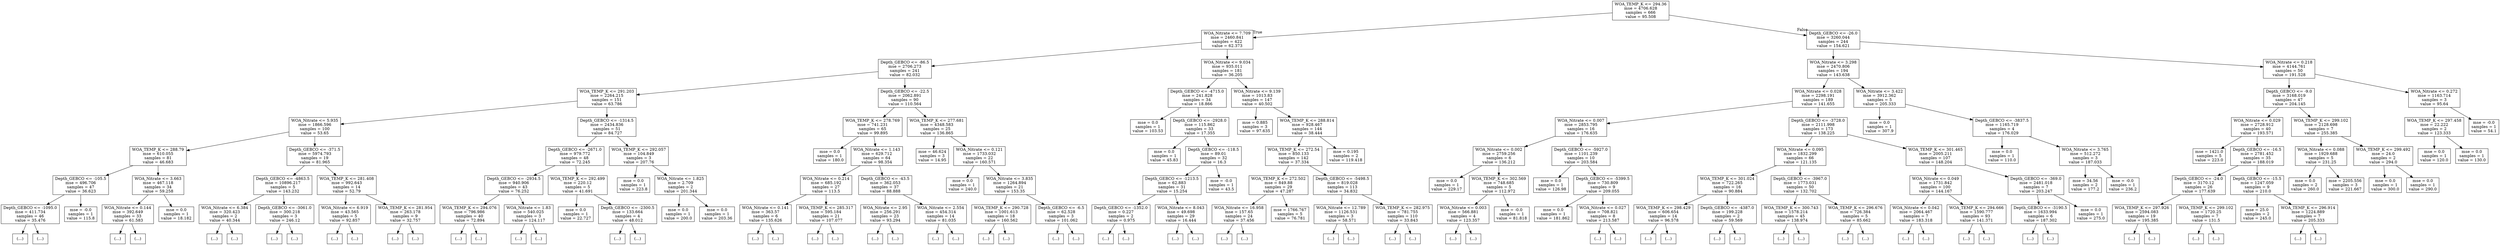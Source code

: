 digraph Tree {
node [shape=box] ;
0 [label="WOA_TEMP_K <= 294.36\nmse = 4706.628\nsamples = 666\nvalue = 95.508"] ;
1 [label="WOA_Nitrate <= 7.709\nmse = 2460.841\nsamples = 422\nvalue = 62.373"] ;
0 -> 1 [labeldistance=2.5, labelangle=45, headlabel="True"] ;
2 [label="Depth_GEBCO <= -86.5\nmse = 2706.273\nsamples = 241\nvalue = 82.032"] ;
1 -> 2 ;
3 [label="WOA_TEMP_K <= 291.203\nmse = 2264.215\nsamples = 151\nvalue = 63.786"] ;
2 -> 3 ;
4 [label="WOA_Nitrate <= 5.935\nmse = 1866.596\nsamples = 100\nvalue = 53.65"] ;
3 -> 4 ;
5 [label="WOA_TEMP_K <= 288.79\nmse = 610.055\nsamples = 81\nvalue = 46.683"] ;
4 -> 5 ;
6 [label="Depth_GEBCO <= -105.5\nmse = 496.706\nsamples = 47\nvalue = 36.623"] ;
5 -> 6 ;
7 [label="Depth_GEBCO <= -1095.0\nmse = 411.734\nsamples = 46\nvalue = 35.476"] ;
6 -> 7 ;
8 [label="(...)"] ;
7 -> 8 ;
45 [label="(...)"] ;
7 -> 45 ;
78 [label="mse = -0.0\nsamples = 1\nvalue = 115.8"] ;
6 -> 78 ;
79 [label="WOA_Nitrate <= 3.663\nmse = 467.118\nsamples = 34\nvalue = 59.258"] ;
5 -> 79 ;
80 [label="WOA_Nitrate <= 0.144\nmse = 392.649\nsamples = 33\nvalue = 61.583"] ;
79 -> 80 ;
81 [label="(...)"] ;
80 -> 81 ;
84 [label="(...)"] ;
80 -> 84 ;
131 [label="mse = 0.0\nsamples = 1\nvalue = 18.182"] ;
79 -> 131 ;
132 [label="Depth_GEBCO <= -371.5\nmse = 5974.793\nsamples = 19\nvalue = 81.965"] ;
4 -> 132 ;
133 [label="Depth_GEBCO <= -4863.5\nmse = 10896.217\nsamples = 5\nvalue = 143.232"] ;
132 -> 133 ;
134 [label="WOA_Nitrate <= 6.384\nmse = 320.423\nsamples = 2\nvalue = 40.344"] ;
133 -> 134 ;
135 [label="(...)"] ;
134 -> 135 ;
136 [label="(...)"] ;
134 -> 136 ;
137 [label="Depth_GEBCO <= -3061.0\nmse = 300.218\nsamples = 3\nvalue = 246.12"] ;
133 -> 137 ;
138 [label="(...)"] ;
137 -> 138 ;
139 [label="(...)"] ;
137 -> 139 ;
142 [label="WOA_TEMP_K <= 281.408\nmse = 992.643\nsamples = 14\nvalue = 52.79"] ;
132 -> 142 ;
143 [label="WOA_Nitrate <= 6.919\nmse = 43.565\nsamples = 5\nvalue = 92.857"] ;
142 -> 143 ;
144 [label="(...)"] ;
143 -> 144 ;
147 [label="(...)"] ;
143 -> 147 ;
152 [label="WOA_TEMP_K <= 281.954\nmse = 263.178\nsamples = 9\nvalue = 32.757"] ;
142 -> 152 ;
153 [label="(...)"] ;
152 -> 153 ;
156 [label="(...)"] ;
152 -> 156 ;
165 [label="Depth_GEBCO <= -1314.5\nmse = 2434.836\nsamples = 51\nvalue = 84.727"] ;
3 -> 165 ;
166 [label="Depth_GEBCO <= -2671.0\nmse = 979.772\nsamples = 48\nvalue = 72.245"] ;
165 -> 166 ;
167 [label="Depth_GEBCO <= -2934.5\nmse = 940.906\nsamples = 43\nvalue = 76.252"] ;
166 -> 167 ;
168 [label="WOA_TEMP_K <= 294.076\nmse = 796.986\nsamples = 40\nvalue = 72.894"] ;
167 -> 168 ;
169 [label="(...)"] ;
168 -> 169 ;
230 [label="(...)"] ;
168 -> 230 ;
237 [label="WOA_Nitrate <= 1.83\nmse = 540.025\nsamples = 3\nvalue = 124.117"] ;
167 -> 237 ;
238 [label="(...)"] ;
237 -> 238 ;
239 [label="(...)"] ;
237 -> 239 ;
240 [label="WOA_TEMP_K <= 292.499\nmse = 220.12\nsamples = 5\nvalue = 41.691"] ;
166 -> 240 ;
241 [label="mse = 0.0\nsamples = 1\nvalue = 22.727"] ;
240 -> 241 ;
242 [label="Depth_GEBCO <= -2300.5\nmse = 133.664\nsamples = 4\nvalue = 48.012"] ;
240 -> 242 ;
243 [label="(...)"] ;
242 -> 243 ;
244 [label="(...)"] ;
242 -> 244 ;
247 [label="WOA_TEMP_K <= 292.057\nmse = 104.849\nsamples = 3\nvalue = 207.76"] ;
165 -> 247 ;
248 [label="mse = 0.0\nsamples = 1\nvalue = 223.8"] ;
247 -> 248 ;
249 [label="WOA_Nitrate <= 1.825\nmse = 2.709\nsamples = 2\nvalue = 201.344"] ;
247 -> 249 ;
250 [label="mse = 0.0\nsamples = 1\nvalue = 200.0"] ;
249 -> 250 ;
251 [label="mse = 0.0\nsamples = 1\nvalue = 203.36"] ;
249 -> 251 ;
252 [label="Depth_GEBCO <= -22.5\nmse = 2062.891\nsamples = 90\nvalue = 110.564"] ;
2 -> 252 ;
253 [label="WOA_TEMP_K <= 278.769\nmse = 741.231\nsamples = 65\nvalue = 99.895"] ;
252 -> 253 ;
254 [label="mse = 0.0\nsamples = 1\nvalue = 180.0"] ;
253 -> 254 ;
255 [label="WOA_Nitrate <= 1.143\nmse = 629.712\nsamples = 64\nvalue = 98.354"] ;
253 -> 255 ;
256 [label="WOA_Nitrate <= 0.214\nmse = 685.192\nsamples = 27\nvalue = 113.5"] ;
255 -> 256 ;
257 [label="WOA_Nitrate <= 0.141\nmse = 363.57\nsamples = 6\nvalue = 135.626"] ;
256 -> 257 ;
258 [label="(...)"] ;
257 -> 258 ;
261 [label="(...)"] ;
257 -> 261 ;
262 [label="WOA_TEMP_K <= 285.317\nmse = 595.184\nsamples = 21\nvalue = 107.077"] ;
256 -> 262 ;
263 [label="(...)"] ;
262 -> 263 ;
264 [label="(...)"] ;
262 -> 264 ;
291 [label="Depth_GEBCO <= -43.5\nmse = 362.053\nsamples = 37\nvalue = 88.888"] ;
255 -> 291 ;
292 [label="WOA_Nitrate <= 2.95\nmse = 256.291\nsamples = 23\nvalue = 93.294"] ;
291 -> 292 ;
293 [label="(...)"] ;
292 -> 293 ;
298 [label="(...)"] ;
292 -> 298 ;
319 [label="WOA_Nitrate <= 2.554\nmse = 454.314\nsamples = 14\nvalue = 81.035"] ;
291 -> 319 ;
320 [label="(...)"] ;
319 -> 320 ;
329 [label="(...)"] ;
319 -> 329 ;
346 [label="WOA_TEMP_K <= 277.681\nmse = 4348.583\nsamples = 25\nvalue = 136.865"] ;
252 -> 346 ;
347 [label="mse = 46.624\nsamples = 3\nvalue = 14.95"] ;
346 -> 347 ;
348 [label="WOA_Nitrate <= 0.121\nmse = 1733.032\nsamples = 22\nvalue = 160.571"] ;
346 -> 348 ;
349 [label="mse = 0.0\nsamples = 1\nvalue = 240.0"] ;
348 -> 349 ;
350 [label="WOA_Nitrate <= 3.835\nmse = 1264.894\nsamples = 21\nvalue = 153.35"] ;
348 -> 350 ;
351 [label="WOA_TEMP_K <= 290.728\nmse = 1001.613\nsamples = 18\nvalue = 160.562"] ;
350 -> 351 ;
352 [label="(...)"] ;
351 -> 352 ;
367 [label="(...)"] ;
351 -> 367 ;
382 [label="Depth_GEBCO <= -6.5\nmse = 62.528\nsamples = 3\nvalue = 101.062"] ;
350 -> 382 ;
383 [label="(...)"] ;
382 -> 383 ;
386 [label="(...)"] ;
382 -> 386 ;
387 [label="WOA_Nitrate <= 9.034\nmse = 935.011\nsamples = 181\nvalue = 36.205"] ;
1 -> 387 ;
388 [label="Depth_GEBCO <= -4715.0\nmse = 241.828\nsamples = 34\nvalue = 18.866"] ;
387 -> 388 ;
389 [label="mse = 0.0\nsamples = 1\nvalue = 103.53"] ;
388 -> 389 ;
390 [label="Depth_GEBCO <= -2928.0\nmse = 115.862\nsamples = 33\nvalue = 17.355"] ;
388 -> 390 ;
391 [label="mse = 0.0\nsamples = 1\nvalue = 45.83"] ;
390 -> 391 ;
392 [label="Depth_GEBCO <= -118.5\nmse = 89.01\nsamples = 32\nvalue = 16.3"] ;
390 -> 392 ;
393 [label="Depth_GEBCO <= -1213.5\nmse = 62.883\nsamples = 31\nvalue = 15.254"] ;
392 -> 393 ;
394 [label="Depth_GEBCO <= -1352.0\nmse = 0.227\nsamples = 2\nvalue = 0.975"] ;
393 -> 394 ;
395 [label="(...)"] ;
394 -> 395 ;
396 [label="(...)"] ;
394 -> 396 ;
397 [label="WOA_Nitrate <= 8.043\nmse = 49.698\nsamples = 29\nvalue = 16.444"] ;
393 -> 397 ;
398 [label="(...)"] ;
397 -> 398 ;
399 [label="(...)"] ;
397 -> 399 ;
420 [label="mse = -0.0\nsamples = 1\nvalue = 43.5"] ;
392 -> 420 ;
421 [label="WOA_Nitrate <= 9.139\nmse = 1013.83\nsamples = 147\nvalue = 40.502"] ;
387 -> 421 ;
422 [label="mse = 0.885\nsamples = 3\nvalue = 97.635"] ;
421 -> 422 ;
423 [label="WOA_TEMP_K <= 288.814\nmse = 928.467\nsamples = 144\nvalue = 38.444"] ;
421 -> 423 ;
424 [label="WOA_TEMP_K <= 272.54\nmse = 850.133\nsamples = 142\nvalue = 37.334"] ;
423 -> 424 ;
425 [label="WOA_TEMP_K <= 272.502\nmse = 849.88\nsamples = 29\nvalue = 47.287"] ;
424 -> 425 ;
426 [label="WOA_Nitrate <= 16.958\nmse = 157.65\nsamples = 24\nvalue = 37.456"] ;
425 -> 426 ;
427 [label="(...)"] ;
426 -> 427 ;
430 [label="(...)"] ;
426 -> 430 ;
463 [label="mse = 1766.767\nsamples = 5\nvalue = 76.781"] ;
425 -> 463 ;
464 [label="Depth_GEBCO <= -5498.5\nmse = 819.028\nsamples = 113\nvalue = 34.832"] ;
424 -> 464 ;
465 [label="WOA_Nitrate <= 12.789\nmse = 1126.531\nsamples = 3\nvalue = 58.571"] ;
464 -> 465 ;
466 [label="(...)"] ;
465 -> 466 ;
469 [label="(...)"] ;
465 -> 469 ;
470 [label="WOA_TEMP_K <= 282.975\nmse = 781.755\nsamples = 110\nvalue = 33.843"] ;
464 -> 470 ;
471 [label="(...)"] ;
470 -> 471 ;
640 [label="(...)"] ;
470 -> 640 ;
645 [label="mse = 0.195\nsamples = 2\nvalue = 119.418"] ;
423 -> 645 ;
646 [label="Depth_GEBCO <= -26.0\nmse = 3260.044\nsamples = 244\nvalue = 154.621"] ;
0 -> 646 [labeldistance=2.5, labelangle=-45, headlabel="False"] ;
647 [label="WOA_Nitrate <= 3.298\nmse = 2470.806\nsamples = 194\nvalue = 143.638"] ;
646 -> 647 ;
648 [label="WOA_Nitrate <= 0.028\nmse = 2298.191\nsamples = 189\nvalue = 141.655"] ;
647 -> 648 ;
649 [label="WOA_Nitrate <= 0.007\nmse = 2853.795\nsamples = 16\nvalue = 176.635"] ;
648 -> 649 ;
650 [label="WOA_Nitrate <= 0.002\nmse = 2759.256\nsamples = 6\nvalue = 136.212"] ;
649 -> 650 ;
651 [label="mse = 0.0\nsamples = 1\nvalue = 229.17"] ;
650 -> 651 ;
652 [label="WOA_TEMP_K <= 302.569\nmse = 748.685\nsamples = 5\nvalue = 112.972"] ;
650 -> 652 ;
653 [label="WOA_Nitrate <= 0.003\nmse = 566.881\nsamples = 4\nvalue = 123.357"] ;
652 -> 653 ;
654 [label="(...)"] ;
653 -> 654 ;
655 [label="(...)"] ;
653 -> 655 ;
660 [label="mse = -0.0\nsamples = 1\nvalue = 81.818"] ;
652 -> 660 ;
661 [label="Depth_GEBCO <= -5927.0\nmse = 1101.239\nsamples = 10\nvalue = 203.584"] ;
649 -> 661 ;
662 [label="mse = 0.0\nsamples = 1\nvalue = 126.98"] ;
661 -> 662 ;
663 [label="Depth_GEBCO <= -5399.5\nmse = 730.809\nsamples = 9\nvalue = 209.055"] ;
661 -> 663 ;
664 [label="mse = 0.0\nsamples = 1\nvalue = 181.862"] ;
663 -> 664 ;
665 [label="WOA_Nitrate <= 0.027\nmse = 708.821\nsamples = 8\nvalue = 213.587"] ;
663 -> 665 ;
666 [label="(...)"] ;
665 -> 666 ;
673 [label="(...)"] ;
665 -> 673 ;
674 [label="Depth_GEBCO <= -3728.0\nmse = 2111.998\nsamples = 173\nvalue = 138.225"] ;
648 -> 674 ;
675 [label="WOA_Nitrate <= 0.095\nmse = 1832.299\nsamples = 66\nvalue = 121.135"] ;
674 -> 675 ;
676 [label="WOA_TEMP_K <= 301.024\nmse = 722.265\nsamples = 16\nvalue = 90.884"] ;
675 -> 676 ;
677 [label="WOA_TEMP_K <= 298.429\nmse = 606.654\nsamples = 14\nvalue = 96.578"] ;
676 -> 677 ;
678 [label="(...)"] ;
677 -> 678 ;
697 [label="(...)"] ;
677 -> 697 ;
704 [label="Depth_GEBCO <= -4387.0\nmse = 199.228\nsamples = 2\nvalue = 59.569"] ;
676 -> 704 ;
705 [label="(...)"] ;
704 -> 705 ;
706 [label="(...)"] ;
704 -> 706 ;
707 [label="Depth_GEBCO <= -3967.0\nmse = 1773.031\nsamples = 50\nvalue = 132.702"] ;
675 -> 707 ;
708 [label="WOA_TEMP_K <= 300.743\nmse = 1578.214\nsamples = 45\nvalue = 138.974"] ;
707 -> 708 ;
709 [label="(...)"] ;
708 -> 709 ;
768 [label="(...)"] ;
708 -> 768 ;
795 [label="WOA_TEMP_K <= 296.676\nmse = 726.384\nsamples = 5\nvalue = 85.662"] ;
707 -> 795 ;
796 [label="(...)"] ;
795 -> 796 ;
799 [label="(...)"] ;
795 -> 799 ;
804 [label="WOA_TEMP_K <= 301.465\nmse = 2005.211\nsamples = 107\nvalue = 148.204"] ;
674 -> 804 ;
805 [label="WOA_Nitrate <= 0.049\nmse = 1731.842\nsamples = 100\nvalue = 144.167"] ;
804 -> 805 ;
806 [label="WOA_Nitrate <= 0.042\nmse = 2064.467\nsamples = 7\nvalue = 183.318"] ;
805 -> 806 ;
807 [label="(...)"] ;
806 -> 807 ;
812 [label="(...)"] ;
806 -> 812 ;
813 [label="WOA_TEMP_K <= 294.666\nmse = 1590.777\nsamples = 93\nvalue = 141.371"] ;
805 -> 813 ;
814 [label="(...)"] ;
813 -> 814 ;
821 [label="(...)"] ;
813 -> 821 ;
970 [label="Depth_GEBCO <= -369.0\nmse = 2481.018\nsamples = 7\nvalue = 203.247"] ;
804 -> 970 ;
971 [label="Depth_GEBCO <= -3190.5\nmse = 1633.994\nsamples = 6\nvalue = 187.302"] ;
970 -> 971 ;
972 [label="(...)"] ;
971 -> 972 ;
977 [label="(...)"] ;
971 -> 977 ;
980 [label="mse = 0.0\nsamples = 1\nvalue = 275.0"] ;
970 -> 980 ;
981 [label="WOA_Nitrate <= 3.422\nmse = 3912.362\nsamples = 5\nvalue = 205.333"] ;
647 -> 981 ;
982 [label="mse = 0.0\nsamples = 1\nvalue = 307.9"] ;
981 -> 982 ;
983 [label="Depth_GEBCO <= -3837.5\nmse = 1165.719\nsamples = 4\nvalue = 176.029"] ;
981 -> 983 ;
984 [label="mse = 0.0\nsamples = 1\nvalue = 110.0"] ;
983 -> 984 ;
985 [label="WOA_Nitrate <= 3.765\nmse = 512.272\nsamples = 3\nvalue = 187.033"] ;
983 -> 985 ;
986 [label="mse = 34.56\nsamples = 2\nvalue = 177.2"] ;
985 -> 986 ;
987 [label="mse = -0.0\nsamples = 1\nvalue = 236.2"] ;
985 -> 987 ;
988 [label="WOA_Nitrate <= 0.218\nmse = 4144.761\nsamples = 50\nvalue = 191.528"] ;
646 -> 988 ;
989 [label="Depth_GEBCO <= -9.0\nmse = 3168.019\nsamples = 47\nvalue = 204.145"] ;
988 -> 989 ;
990 [label="WOA_Nitrate <= 0.029\nmse = 2728.912\nsamples = 40\nvalue = 193.571"] ;
989 -> 990 ;
991 [label="mse = 1421.0\nsamples = 5\nvalue = 223.0"] ;
990 -> 991 ;
992 [label="Depth_GEBCO <= -16.5\nmse = 2781.452\nsamples = 35\nvalue = 188.019"] ;
990 -> 992 ;
993 [label="Depth_GEBCO <= -24.0\nmse = 3170.12\nsamples = 26\nvalue = 177.639"] ;
992 -> 993 ;
994 [label="WOA_TEMP_K <= 297.926\nmse = 2594.083\nsamples = 19\nvalue = 195.385"] ;
993 -> 994 ;
995 [label="(...)"] ;
994 -> 995 ;
1002 [label="(...)"] ;
994 -> 1002 ;
1007 [label="WOA_TEMP_K <= 299.102\nmse = 1720.25\nsamples = 7\nvalue = 131.5"] ;
993 -> 1007 ;
1008 [label="(...)"] ;
1007 -> 1008 ;
1015 [label="(...)"] ;
1007 -> 1015 ;
1016 [label="Depth_GEBCO <= -15.5\nmse = 1247.059\nsamples = 9\nvalue = 210.0"] ;
992 -> 1016 ;
1017 [label="mse = 25.0\nsamples = 2\nvalue = 245.0"] ;
1016 -> 1017 ;
1018 [label="WOA_TEMP_K <= 296.914\nmse = 1224.889\nsamples = 7\nvalue = 205.333"] ;
1016 -> 1018 ;
1019 [label="(...)"] ;
1018 -> 1019 ;
1020 [label="(...)"] ;
1018 -> 1020 ;
1023 [label="WOA_TEMP_K <= 299.102\nmse = 2128.698\nsamples = 7\nvalue = 255.385"] ;
989 -> 1023 ;
1024 [label="WOA_Nitrate <= 0.088\nmse = 1929.688\nsamples = 5\nvalue = 231.25"] ;
1023 -> 1024 ;
1025 [label="mse = 0.0\nsamples = 2\nvalue = 260.0"] ;
1024 -> 1025 ;
1026 [label="mse = 2205.556\nsamples = 3\nvalue = 221.667"] ;
1024 -> 1026 ;
1027 [label="WOA_TEMP_K <= 299.492\nmse = 24.0\nsamples = 2\nvalue = 294.0"] ;
1023 -> 1027 ;
1028 [label="mse = 0.0\nsamples = 1\nvalue = 300.0"] ;
1027 -> 1028 ;
1029 [label="mse = 0.0\nsamples = 1\nvalue = 290.0"] ;
1027 -> 1029 ;
1030 [label="WOA_Nitrate <= 0.272\nmse = 1163.714\nsamples = 3\nvalue = 95.64"] ;
988 -> 1030 ;
1031 [label="WOA_TEMP_K <= 297.458\nmse = 22.222\nsamples = 2\nvalue = 123.333"] ;
1030 -> 1031 ;
1032 [label="mse = 0.0\nsamples = 1\nvalue = 120.0"] ;
1031 -> 1032 ;
1033 [label="mse = 0.0\nsamples = 1\nvalue = 130.0"] ;
1031 -> 1033 ;
1034 [label="mse = -0.0\nsamples = 1\nvalue = 54.1"] ;
1030 -> 1034 ;
}